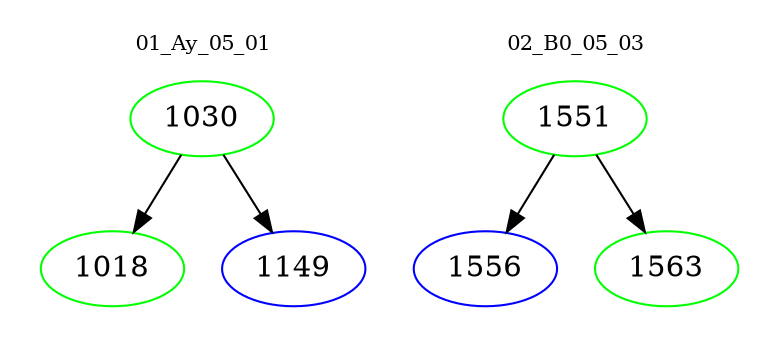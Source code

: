 digraph{
subgraph cluster_0 {
color = white
label = "01_Ay_05_01";
fontsize=10;
T0_1030 [label="1030", color="green"]
T0_1030 -> T0_1018 [color="black"]
T0_1018 [label="1018", color="green"]
T0_1030 -> T0_1149 [color="black"]
T0_1149 [label="1149", color="blue"]
}
subgraph cluster_1 {
color = white
label = "02_B0_05_03";
fontsize=10;
T1_1551 [label="1551", color="green"]
T1_1551 -> T1_1556 [color="black"]
T1_1556 [label="1556", color="blue"]
T1_1551 -> T1_1563 [color="black"]
T1_1563 [label="1563", color="green"]
}
}
